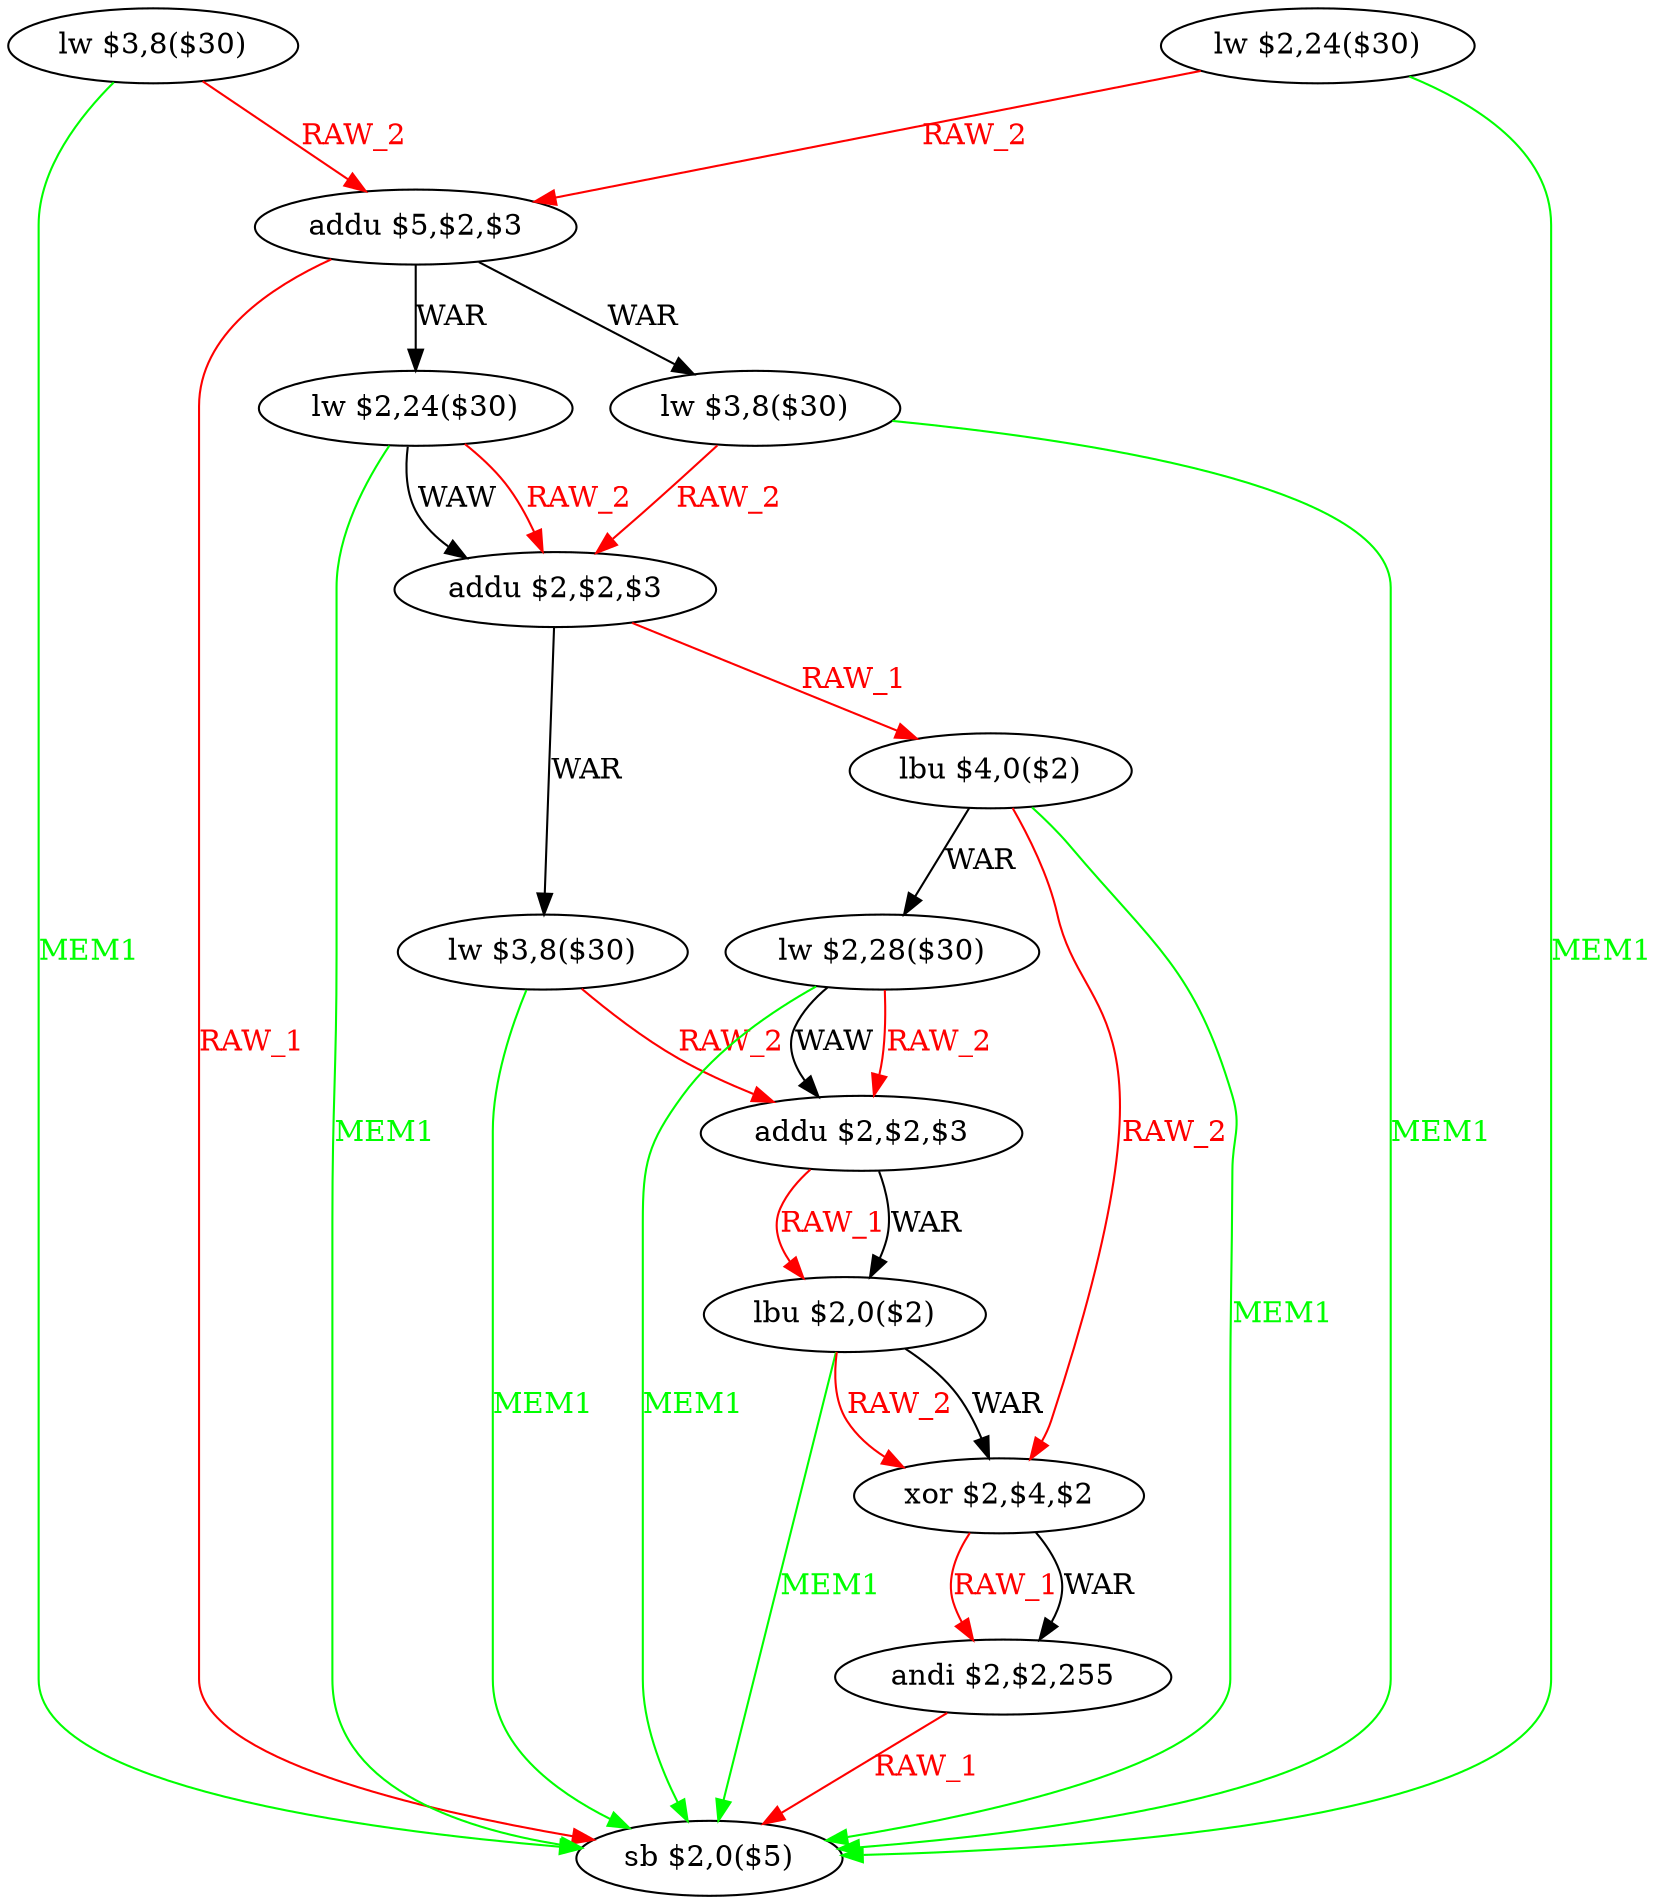 digraph G1 {
node [shape = ellipse];
i0 [label = "lw $3,8($30)"] ;
i0 ->  i13 [color = green, fontcolor = green, label= "MEM1"];
i0 ->  i2 [color = red, fontcolor = red, label= "RAW_2"];
i13 [label = "sb $2,0($5)"] ;
i2 [label = "addu $5,$2,$3"] ;
i2 ->  i13 [color = red, fontcolor = red, label= "RAW_1"];
i2 ->  i4 [label= "WAR"];
i2 ->  i3 [label= "WAR"];
i4 [label = "lw $2,24($30)"] ;
i4 ->  i13 [color = green, fontcolor = green, label= "MEM1"];
i4 ->  i5 [color = red, fontcolor = red, label= "RAW_2"];
i4 ->  i5 [label= "WAW"];
i5 [label = "addu $2,$2,$3"] ;
i5 ->  i7 [label= "WAR"];
i5 ->  i6 [color = red, fontcolor = red, label= "RAW_1"];
i7 [label = "lw $3,8($30)"] ;
i7 ->  i13 [color = green, fontcolor = green, label= "MEM1"];
i7 ->  i9 [color = red, fontcolor = red, label= "RAW_2"];
i9 [label = "addu $2,$2,$3"] ;
i9 ->  i10 [color = red, fontcolor = red, label= "RAW_1"];
i9 ->  i10 [label= "WAR"];
i10 [label = "lbu $2,0($2)"] ;
i10 ->  i13 [color = green, fontcolor = green, label= "MEM1"];
i10 ->  i11 [color = red, fontcolor = red, label= "RAW_2"];
i10 ->  i11 [label= "WAR"];
i11 [label = "xor $2,$4,$2"] ;
i11 ->  i12 [color = red, fontcolor = red, label= "RAW_1"];
i11 ->  i12 [label= "WAR"];
i12 [label = "andi $2,$2,255"] ;
i12 ->  i13 [color = red, fontcolor = red, label= "RAW_1"];
i6 [label = "lbu $4,0($2)"] ;
i6 ->  i13 [color = green, fontcolor = green, label= "MEM1"];
i6 ->  i11 [color = red, fontcolor = red, label= "RAW_2"];
i6 ->  i8 [label= "WAR"];
i8 [label = "lw $2,28($30)"] ;
i8 ->  i13 [color = green, fontcolor = green, label= "MEM1"];
i8 ->  i9 [color = red, fontcolor = red, label= "RAW_2"];
i8 ->  i9 [label= "WAW"];
i3 [label = "lw $3,8($30)"] ;
i3 ->  i13 [color = green, fontcolor = green, label= "MEM1"];
i3 ->  i5 [color = red, fontcolor = red, label= "RAW_2"];
i1 [label = "lw $2,24($30)"] ;
i1 ->  i13 [color = green, fontcolor = green, label= "MEM1"];
i1 ->  i2 [color = red, fontcolor = red, label= "RAW_2"];
}
